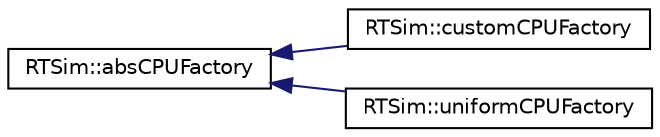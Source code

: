digraph "Graphical Class Hierarchy"
{
  edge [fontname="Helvetica",fontsize="10",labelfontname="Helvetica",labelfontsize="10"];
  node [fontname="Helvetica",fontsize="10",shape=record];
  rankdir="LR";
  Node0 [label="RTSim::absCPUFactory",height=0.2,width=0.4,color="black", fillcolor="white", style="filled",URL="$classRTSim_1_1absCPUFactory.html"];
  Node0 -> Node1 [dir="back",color="midnightblue",fontsize="10",style="solid",fontname="Helvetica"];
  Node1 [label="RTSim::customCPUFactory",height=0.2,width=0.4,color="black", fillcolor="white", style="filled",URL="$classRTSim_1_1customCPUFactory.html"];
  Node0 -> Node2 [dir="back",color="midnightblue",fontsize="10",style="solid",fontname="Helvetica"];
  Node2 [label="RTSim::uniformCPUFactory",height=0.2,width=0.4,color="black", fillcolor="white", style="filled",URL="$classRTSim_1_1uniformCPUFactory.html"];
}
